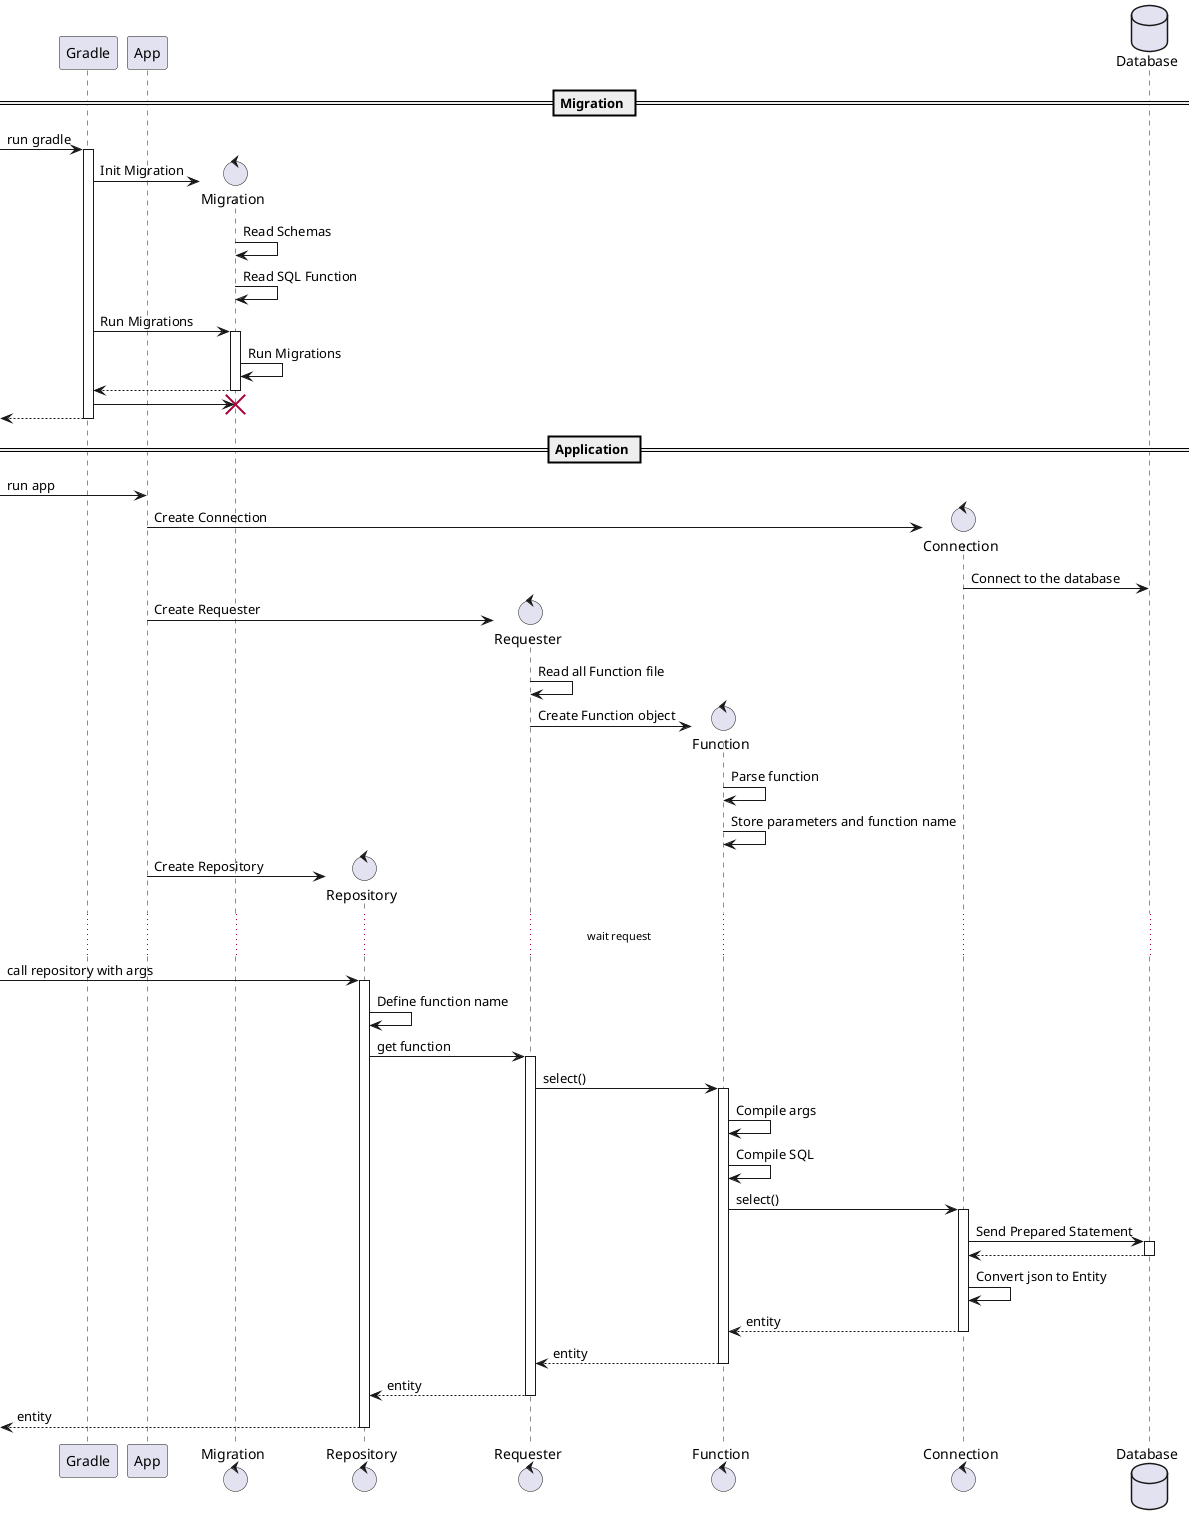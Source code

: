 @startuml

participant  Gradle
participant  App
control  Migration
control  Repository
control  Requester
control  Function
control  Connection
database Database

== Migration ==

[-> Gradle++ : run gradle
    Gradle -> Migration** : Init Migration
        Migration -> Migration : Read Schemas
        Migration -> Migration : Read SQL Function
    Gradle -> Migration++ : Run Migrations
        Migration -> Migration : Run Migrations
    return
    Gradle -> Migration!!
return

== Application ==

[-> App : run app
    App -> Connection** : Create Connection
        Connection -> Database : Connect to the database
    App -> Requester** : Create Requester
        Requester -> Requester: Read all Function file
        Requester -> Function** : Create Function object
            Function -> Function : Parse function
            Function -> Function : Store parameters and function name
    App -> Repository** : Create Repository

... wait request ...

[-> Repository++ : call repository with args
    Repository -> Repository : Define function name
    Repository -> Requester++ : get function
        Requester -> Function++ : select()
            Function -> Function : Compile args
            Function -> Function : Compile SQL
            Function -> Connection++ : select()
                Connection -> Database++ : Send Prepared Statement
                return
                Connection -> Connection : Convert json to Entity
            return entity
        return entity
    return entity
return entity
@enduml